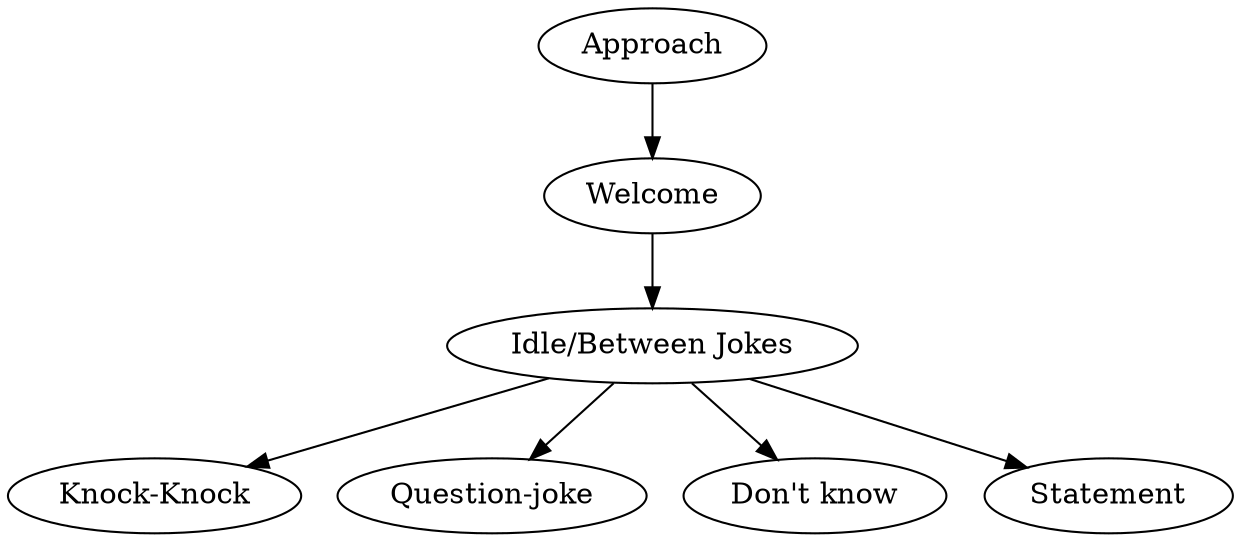 digraph {
        1 -> 2;
        2 -> 3;

        // Knock-knock.
        3 -> 4;

        // Question-style joke.
        3 -> 5;

        // I don't know any jokes about that, but have you heard of...
        3 -> 6;

        // Direct statement punchlines.
        3 -> 7;

        1 [label="Approach"];
        2 [label="Welcome"];
        3 [label="Idle/Between Jokes"];

        4 [label="Knock-Knock"];

        5 [label="Question-joke"];

        6 [label="Don't know"];

        7 [label="Statement"];
}
